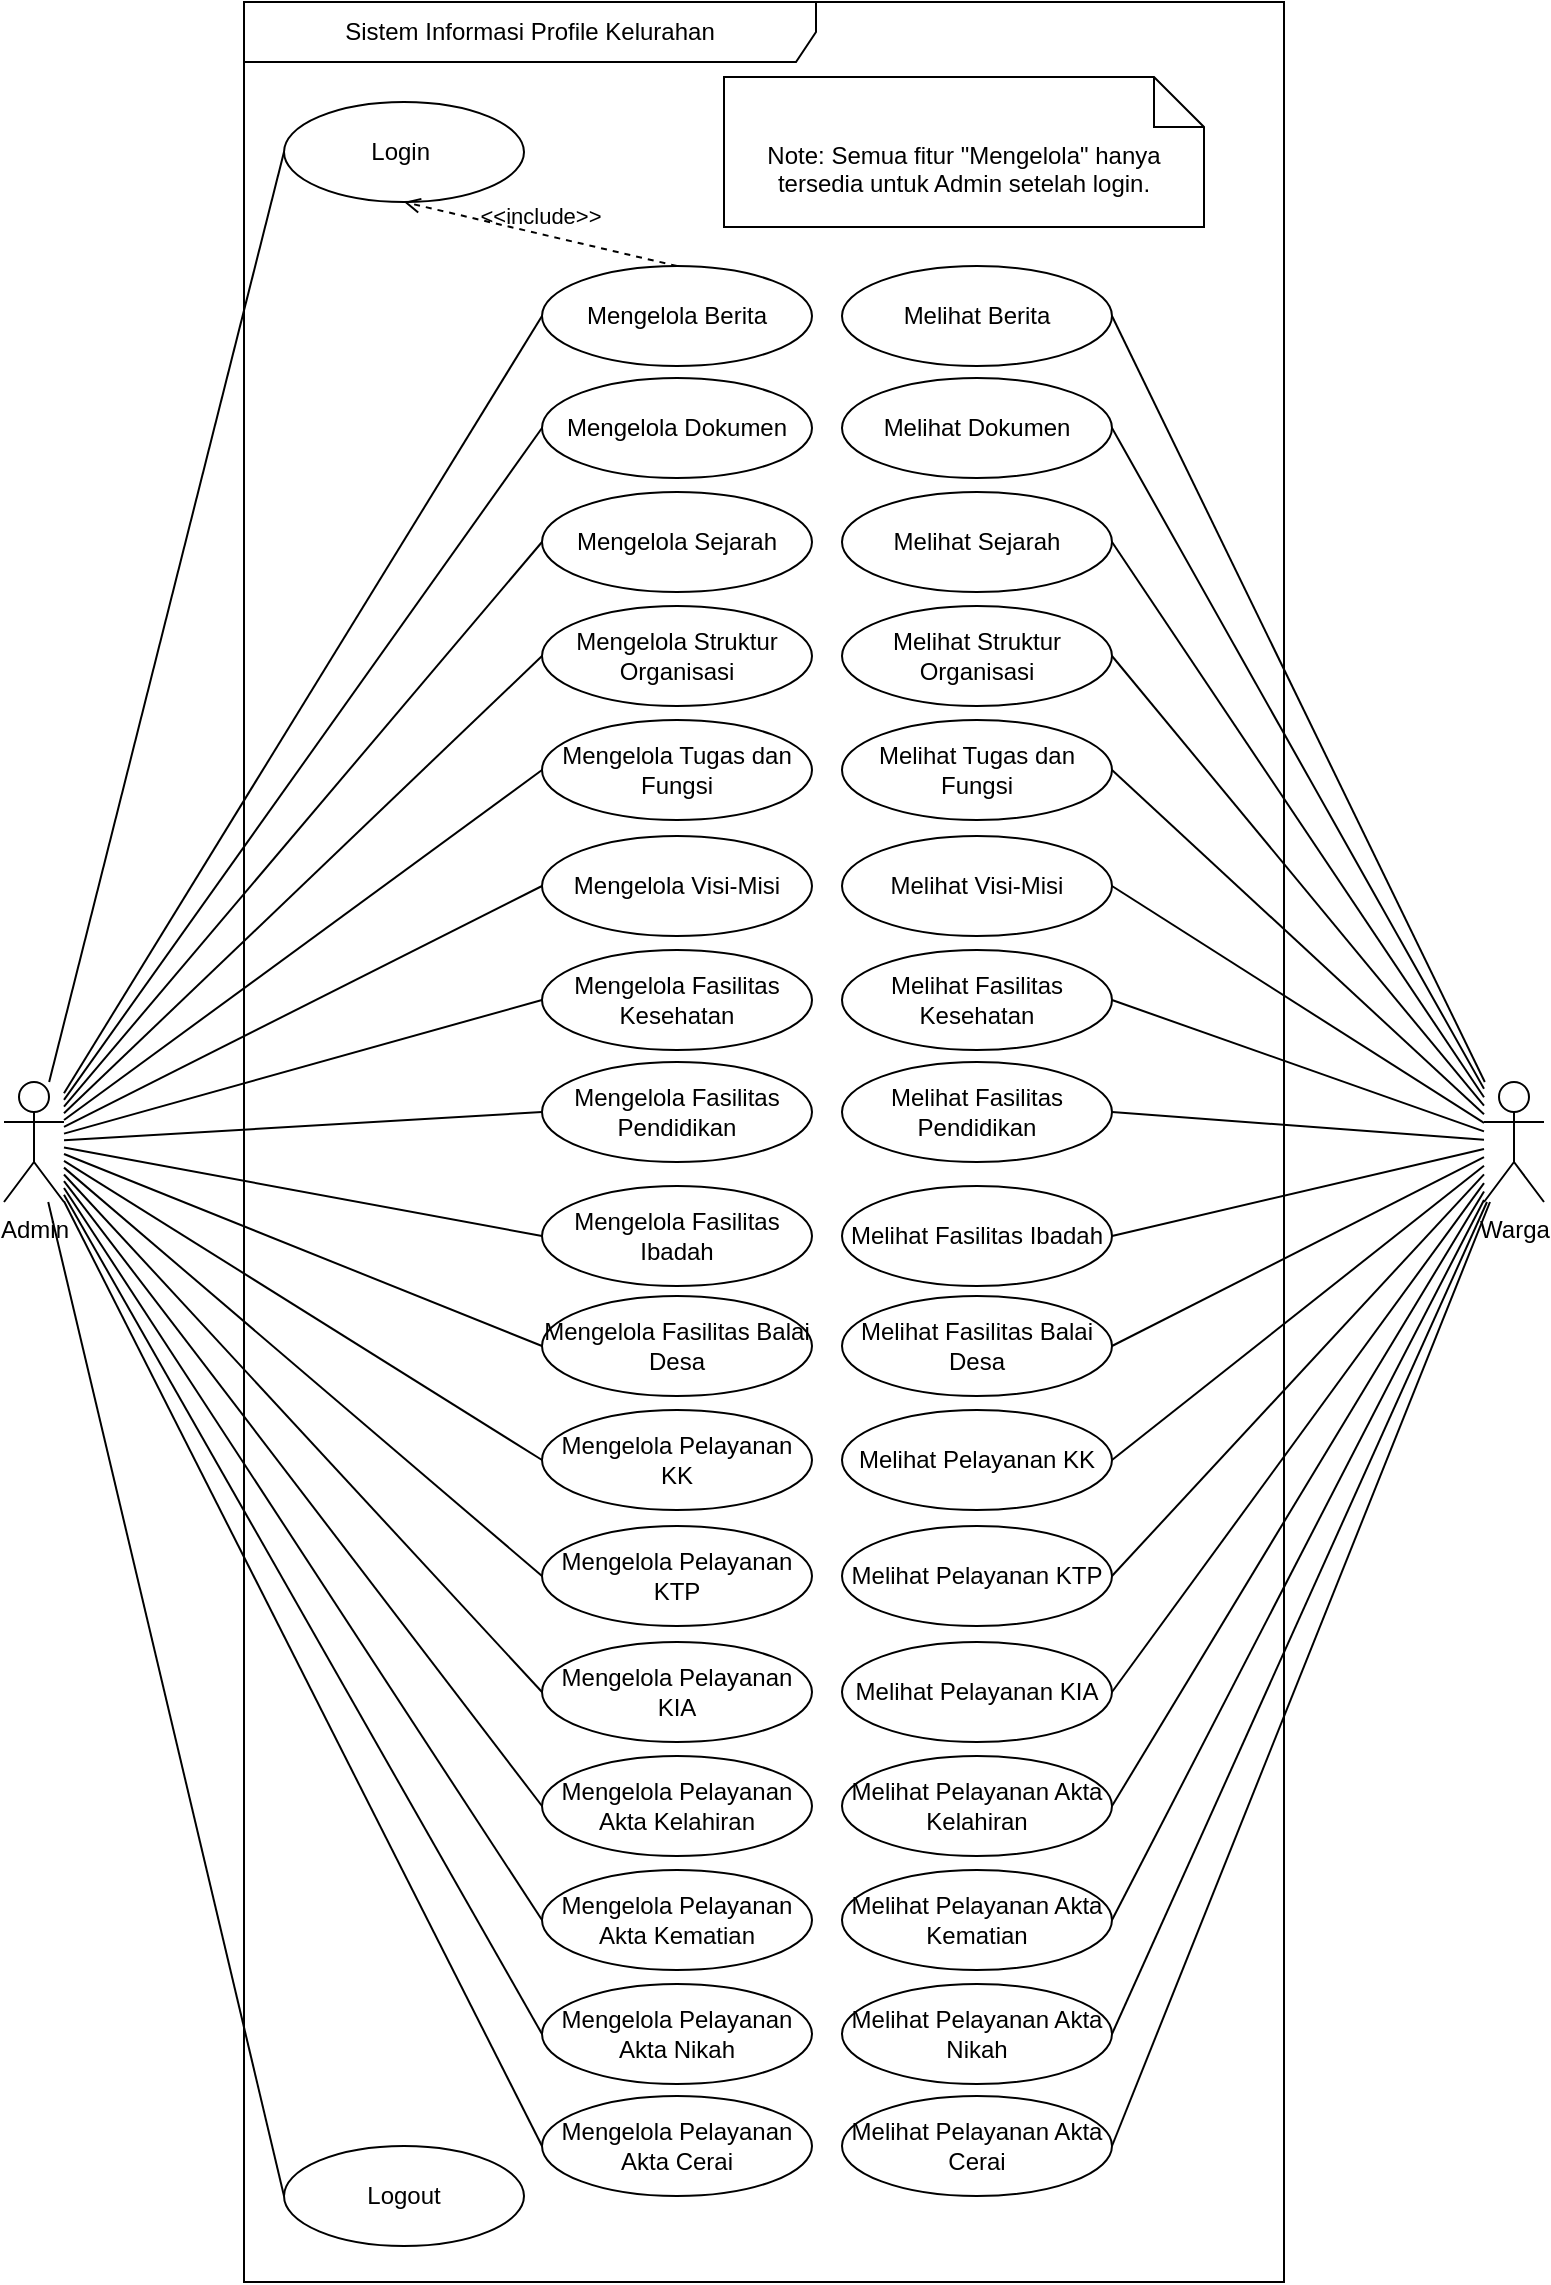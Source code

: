 <mxfile version="27.0.5">
  <diagram name="Page-1" id="7BG_9MMl67D-Zg5t4IsN">
    <mxGraphModel dx="715" dy="555" grid="1" gridSize="10" guides="1" tooltips="1" connect="1" arrows="1" fold="1" page="1" pageScale="1" pageWidth="827" pageHeight="1169" math="0" shadow="0">
      <root>
        <mxCell id="0" />
        <mxCell id="1" parent="0" />
        <mxCell id="yBawiFvi-VmqbqgV1zDL-3" value="Sistem Informasi Profile Kelurahan" style="shape=umlFrame;whiteSpace=wrap;html=1;pointerEvents=0;recursiveResize=0;container=1;collapsible=0;width=286;height=30;" parent="1" vertex="1">
          <mxGeometry x="160" y="10" width="520" height="1140" as="geometry" />
        </mxCell>
        <mxCell id="yBawiFvi-VmqbqgV1zDL-9" value="Mengelola Berita" style="ellipse;whiteSpace=wrap;html=1;" parent="yBawiFvi-VmqbqgV1zDL-3" vertex="1">
          <mxGeometry x="149" y="132" width="135" height="50" as="geometry" />
        </mxCell>
        <mxCell id="yBawiFvi-VmqbqgV1zDL-8" value="Login&amp;nbsp;" style="ellipse;whiteSpace=wrap;html=1;" parent="yBawiFvi-VmqbqgV1zDL-3" vertex="1">
          <mxGeometry x="20" y="50" width="120" height="50" as="geometry" />
        </mxCell>
        <mxCell id="yBawiFvi-VmqbqgV1zDL-11" value="Mengelola Dokumen" style="ellipse;whiteSpace=wrap;html=1;" parent="yBawiFvi-VmqbqgV1zDL-3" vertex="1">
          <mxGeometry x="149" y="188" width="135" height="50" as="geometry" />
        </mxCell>
        <mxCell id="ZJWMEAPo2UeiNjdtcSbl-29" value="Mengelola Sejarah" style="ellipse;whiteSpace=wrap;html=1;" parent="yBawiFvi-VmqbqgV1zDL-3" vertex="1">
          <mxGeometry x="149" y="245" width="135" height="50" as="geometry" />
        </mxCell>
        <mxCell id="ZJWMEAPo2UeiNjdtcSbl-30" value="Mengelola Struktur Organisasi" style="ellipse;whiteSpace=wrap;html=1;" parent="yBawiFvi-VmqbqgV1zDL-3" vertex="1">
          <mxGeometry x="149" y="302" width="135" height="50" as="geometry" />
        </mxCell>
        <mxCell id="ZJWMEAPo2UeiNjdtcSbl-31" value="Mengelola Tugas dan Fungsi" style="ellipse;whiteSpace=wrap;html=1;" parent="yBawiFvi-VmqbqgV1zDL-3" vertex="1">
          <mxGeometry x="149" y="359" width="135" height="50" as="geometry" />
        </mxCell>
        <mxCell id="ZJWMEAPo2UeiNjdtcSbl-32" value="Mengelola Visi-Misi" style="ellipse;whiteSpace=wrap;html=1;" parent="yBawiFvi-VmqbqgV1zDL-3" vertex="1">
          <mxGeometry x="149" y="417" width="135" height="50" as="geometry" />
        </mxCell>
        <mxCell id="ZJWMEAPo2UeiNjdtcSbl-43" value="Mengelola Fasilitas Kesehatan" style="ellipse;whiteSpace=wrap;html=1;" parent="yBawiFvi-VmqbqgV1zDL-3" vertex="1">
          <mxGeometry x="149" y="474" width="135" height="50" as="geometry" />
        </mxCell>
        <mxCell id="ZJWMEAPo2UeiNjdtcSbl-44" value="Mengelola Fasilitas Pendidikan" style="ellipse;whiteSpace=wrap;html=1;" parent="yBawiFvi-VmqbqgV1zDL-3" vertex="1">
          <mxGeometry x="149" y="530" width="135" height="50" as="geometry" />
        </mxCell>
        <mxCell id="ZJWMEAPo2UeiNjdtcSbl-45" value="Mengelola Fasilitas Ibadah" style="ellipse;whiteSpace=wrap;html=1;" parent="yBawiFvi-VmqbqgV1zDL-3" vertex="1">
          <mxGeometry x="149" y="592" width="135" height="50" as="geometry" />
        </mxCell>
        <mxCell id="ZJWMEAPo2UeiNjdtcSbl-46" value="Mengelola Fasilitas Balai D&lt;span style=&quot;background-color: transparent; color: light-dark(rgb(0, 0, 0), rgb(255, 255, 255));&quot;&gt;esa&lt;/span&gt;" style="ellipse;whiteSpace=wrap;html=1;" parent="yBawiFvi-VmqbqgV1zDL-3" vertex="1">
          <mxGeometry x="149" y="647" width="135" height="50" as="geometry" />
        </mxCell>
        <mxCell id="uD_IMk9ixZXh_opMw10s-1" value="Mengelola Pelayanan KK" style="ellipse;whiteSpace=wrap;html=1;" parent="yBawiFvi-VmqbqgV1zDL-3" vertex="1">
          <mxGeometry x="149" y="704" width="135" height="50" as="geometry" />
        </mxCell>
        <mxCell id="uD_IMk9ixZXh_opMw10s-2" value="Mengelola Pelayanan KTP" style="ellipse;whiteSpace=wrap;html=1;" parent="yBawiFvi-VmqbqgV1zDL-3" vertex="1">
          <mxGeometry x="149" y="762" width="135" height="50" as="geometry" />
        </mxCell>
        <mxCell id="uD_IMk9ixZXh_opMw10s-3" value="Mengelola Pelayanan KIA" style="ellipse;whiteSpace=wrap;html=1;" parent="yBawiFvi-VmqbqgV1zDL-3" vertex="1">
          <mxGeometry x="149" y="820" width="135" height="50" as="geometry" />
        </mxCell>
        <mxCell id="uD_IMk9ixZXh_opMw10s-4" value="Mengelola Pelayanan Akta Kelahiran" style="ellipse;whiteSpace=wrap;html=1;" parent="yBawiFvi-VmqbqgV1zDL-3" vertex="1">
          <mxGeometry x="149" y="877" width="135" height="50" as="geometry" />
        </mxCell>
        <mxCell id="uD_IMk9ixZXh_opMw10s-5" value="Mengelola Pelayanan Akta Kematian" style="ellipse;whiteSpace=wrap;html=1;" parent="yBawiFvi-VmqbqgV1zDL-3" vertex="1">
          <mxGeometry x="149" y="934" width="135" height="50" as="geometry" />
        </mxCell>
        <mxCell id="uD_IMk9ixZXh_opMw10s-6" value="Mengelola Pelayanan Akta Nikah" style="ellipse;whiteSpace=wrap;html=1;" parent="yBawiFvi-VmqbqgV1zDL-3" vertex="1">
          <mxGeometry x="149" y="991" width="135" height="50" as="geometry" />
        </mxCell>
        <mxCell id="uD_IMk9ixZXh_opMw10s-7" value="Mengelola Pelayanan Akta Cerai" style="ellipse;whiteSpace=wrap;html=1;" parent="yBawiFvi-VmqbqgV1zDL-3" vertex="1">
          <mxGeometry x="149" y="1047" width="135" height="50" as="geometry" />
        </mxCell>
        <mxCell id="uD_IMk9ixZXh_opMw10s-22" value="Melihat Berita" style="ellipse;whiteSpace=wrap;html=1;" parent="yBawiFvi-VmqbqgV1zDL-3" vertex="1">
          <mxGeometry x="299" y="132" width="135" height="50" as="geometry" />
        </mxCell>
        <mxCell id="uD_IMk9ixZXh_opMw10s-23" value="Melihat Dokumen" style="ellipse;whiteSpace=wrap;html=1;" parent="yBawiFvi-VmqbqgV1zDL-3" vertex="1">
          <mxGeometry x="299" y="188" width="135" height="50" as="geometry" />
        </mxCell>
        <mxCell id="uD_IMk9ixZXh_opMw10s-25" value="Melihat Sejarah" style="ellipse;whiteSpace=wrap;html=1;" parent="yBawiFvi-VmqbqgV1zDL-3" vertex="1">
          <mxGeometry x="299" y="245" width="135" height="50" as="geometry" />
        </mxCell>
        <mxCell id="uD_IMk9ixZXh_opMw10s-26" value="Melihat Struktur Organisasi" style="ellipse;whiteSpace=wrap;html=1;" parent="yBawiFvi-VmqbqgV1zDL-3" vertex="1">
          <mxGeometry x="299" y="302" width="135" height="50" as="geometry" />
        </mxCell>
        <mxCell id="uD_IMk9ixZXh_opMw10s-27" value="Melihat Tugas dan Fungsi" style="ellipse;whiteSpace=wrap;html=1;" parent="yBawiFvi-VmqbqgV1zDL-3" vertex="1">
          <mxGeometry x="299" y="359" width="135" height="50" as="geometry" />
        </mxCell>
        <mxCell id="uD_IMk9ixZXh_opMw10s-28" value="Melihat Visi-Misi" style="ellipse;whiteSpace=wrap;html=1;" parent="yBawiFvi-VmqbqgV1zDL-3" vertex="1">
          <mxGeometry x="299" y="417" width="135" height="50" as="geometry" />
        </mxCell>
        <mxCell id="uD_IMk9ixZXh_opMw10s-29" value="Melihat Fasilitas Kesehatan" style="ellipse;whiteSpace=wrap;html=1;" parent="yBawiFvi-VmqbqgV1zDL-3" vertex="1">
          <mxGeometry x="299" y="474" width="135" height="50" as="geometry" />
        </mxCell>
        <mxCell id="uD_IMk9ixZXh_opMw10s-30" value="Melihat Fasilitas Pendidikan" style="ellipse;whiteSpace=wrap;html=1;" parent="yBawiFvi-VmqbqgV1zDL-3" vertex="1">
          <mxGeometry x="299" y="530" width="135" height="50" as="geometry" />
        </mxCell>
        <mxCell id="uD_IMk9ixZXh_opMw10s-31" value="Melihat Fasilitas Ibadah" style="ellipse;whiteSpace=wrap;html=1;" parent="yBawiFvi-VmqbqgV1zDL-3" vertex="1">
          <mxGeometry x="299" y="592" width="135" height="50" as="geometry" />
        </mxCell>
        <mxCell id="uD_IMk9ixZXh_opMw10s-32" value="Melihat Fasilitas Balai D&lt;span style=&quot;background-color: transparent; color: light-dark(rgb(0, 0, 0), rgb(255, 255, 255));&quot;&gt;esa&lt;/span&gt;" style="ellipse;whiteSpace=wrap;html=1;" parent="yBawiFvi-VmqbqgV1zDL-3" vertex="1">
          <mxGeometry x="299" y="647" width="135" height="50" as="geometry" />
        </mxCell>
        <mxCell id="uD_IMk9ixZXh_opMw10s-33" value="Melihat Pelayanan KK" style="ellipse;whiteSpace=wrap;html=1;" parent="yBawiFvi-VmqbqgV1zDL-3" vertex="1">
          <mxGeometry x="299" y="704" width="135" height="50" as="geometry" />
        </mxCell>
        <mxCell id="uD_IMk9ixZXh_opMw10s-34" value="Melihat Pelayanan KTP" style="ellipse;whiteSpace=wrap;html=1;" parent="yBawiFvi-VmqbqgV1zDL-3" vertex="1">
          <mxGeometry x="299" y="762" width="135" height="50" as="geometry" />
        </mxCell>
        <mxCell id="uD_IMk9ixZXh_opMw10s-35" value="Melihat Pelayanan KIA" style="ellipse;whiteSpace=wrap;html=1;" parent="yBawiFvi-VmqbqgV1zDL-3" vertex="1">
          <mxGeometry x="299" y="820" width="135" height="50" as="geometry" />
        </mxCell>
        <mxCell id="uD_IMk9ixZXh_opMw10s-36" value="Melihat Pelayanan Akta Kelahiran" style="ellipse;whiteSpace=wrap;html=1;" parent="yBawiFvi-VmqbqgV1zDL-3" vertex="1">
          <mxGeometry x="299" y="877" width="135" height="50" as="geometry" />
        </mxCell>
        <mxCell id="uD_IMk9ixZXh_opMw10s-37" value="Melihat Pelayanan Akta Kematian" style="ellipse;whiteSpace=wrap;html=1;" parent="yBawiFvi-VmqbqgV1zDL-3" vertex="1">
          <mxGeometry x="299" y="934" width="135" height="50" as="geometry" />
        </mxCell>
        <mxCell id="uD_IMk9ixZXh_opMw10s-38" value="Melihat Pelayanan Akta Nikah" style="ellipse;whiteSpace=wrap;html=1;" parent="yBawiFvi-VmqbqgV1zDL-3" vertex="1">
          <mxGeometry x="299" y="991" width="135" height="50" as="geometry" />
        </mxCell>
        <mxCell id="uD_IMk9ixZXh_opMw10s-39" value="Melihat Pelayanan Akta Cerai" style="ellipse;whiteSpace=wrap;html=1;" parent="yBawiFvi-VmqbqgV1zDL-3" vertex="1">
          <mxGeometry x="299" y="1047" width="135" height="50" as="geometry" />
        </mxCell>
        <mxCell id="omfPy4NMd1juXIM22Tbs-6" value="Logout" style="ellipse;whiteSpace=wrap;html=1;" parent="yBawiFvi-VmqbqgV1zDL-3" vertex="1">
          <mxGeometry x="20" y="1072" width="120" height="50" as="geometry" />
        </mxCell>
        <mxCell id="omfPy4NMd1juXIM22Tbs-8" value="&amp;lt;&amp;lt;include&amp;gt;&amp;gt;" style="html=1;verticalAlign=bottom;labelBackgroundColor=none;endArrow=open;endFill=0;dashed=1;rounded=0;entryX=0.5;entryY=1;entryDx=0;entryDy=0;exitX=0.5;exitY=0;exitDx=0;exitDy=0;" parent="yBawiFvi-VmqbqgV1zDL-3" source="yBawiFvi-VmqbqgV1zDL-9" target="yBawiFvi-VmqbqgV1zDL-8" edge="1">
          <mxGeometry width="160" relative="1" as="geometry">
            <mxPoint x="20" y="180" as="sourcePoint" />
            <mxPoint x="180" y="180" as="targetPoint" />
          </mxGeometry>
        </mxCell>
        <mxCell id="omfPy4NMd1juXIM22Tbs-12" value="&lt;div&gt;Note: Semua fitur &quot;Mengelola&quot; hanya tersedia untuk Admin setelah login.&lt;/div&gt;&lt;div&gt;&lt;br&gt;&lt;/div&gt;" style="shape=note2;boundedLbl=1;whiteSpace=wrap;html=1;size=25;verticalAlign=top;align=center;" parent="yBawiFvi-VmqbqgV1zDL-3" vertex="1">
          <mxGeometry x="240" y="37.5" width="240" height="75" as="geometry" />
        </mxCell>
        <mxCell id="uD_IMk9ixZXh_opMw10s-61" style="rounded=0;orthogonalLoop=1;jettySize=auto;html=1;entryX=1;entryY=0.5;entryDx=0;entryDy=0;endArrow=none;startFill=0;" parent="1" source="yBawiFvi-VmqbqgV1zDL-13" target="uD_IMk9ixZXh_opMw10s-22" edge="1">
          <mxGeometry relative="1" as="geometry" />
        </mxCell>
        <mxCell id="uD_IMk9ixZXh_opMw10s-62" style="rounded=0;orthogonalLoop=1;jettySize=auto;html=1;entryX=1;entryY=0.5;entryDx=0;entryDy=0;endArrow=none;startFill=0;" parent="1" source="yBawiFvi-VmqbqgV1zDL-13" target="uD_IMk9ixZXh_opMw10s-23" edge="1">
          <mxGeometry relative="1" as="geometry" />
        </mxCell>
        <mxCell id="uD_IMk9ixZXh_opMw10s-63" style="rounded=0;orthogonalLoop=1;jettySize=auto;html=1;entryX=1;entryY=0.5;entryDx=0;entryDy=0;endArrow=none;startFill=0;" parent="1" source="yBawiFvi-VmqbqgV1zDL-13" target="uD_IMk9ixZXh_opMw10s-25" edge="1">
          <mxGeometry relative="1" as="geometry" />
        </mxCell>
        <mxCell id="uD_IMk9ixZXh_opMw10s-64" style="rounded=0;orthogonalLoop=1;jettySize=auto;html=1;entryX=1;entryY=0.5;entryDx=0;entryDy=0;endArrow=none;startFill=0;" parent="1" source="yBawiFvi-VmqbqgV1zDL-13" target="uD_IMk9ixZXh_opMw10s-26" edge="1">
          <mxGeometry relative="1" as="geometry" />
        </mxCell>
        <mxCell id="uD_IMk9ixZXh_opMw10s-65" style="rounded=0;orthogonalLoop=1;jettySize=auto;html=1;entryX=1;entryY=0.5;entryDx=0;entryDy=0;endArrow=none;startFill=0;" parent="1" source="yBawiFvi-VmqbqgV1zDL-13" target="uD_IMk9ixZXh_opMw10s-27" edge="1">
          <mxGeometry relative="1" as="geometry" />
        </mxCell>
        <mxCell id="uD_IMk9ixZXh_opMw10s-66" style="rounded=0;orthogonalLoop=1;jettySize=auto;html=1;entryX=1;entryY=0.5;entryDx=0;entryDy=0;endArrow=none;startFill=0;" parent="1" source="yBawiFvi-VmqbqgV1zDL-13" target="uD_IMk9ixZXh_opMw10s-28" edge="1">
          <mxGeometry relative="1" as="geometry" />
        </mxCell>
        <mxCell id="uD_IMk9ixZXh_opMw10s-67" style="rounded=0;orthogonalLoop=1;jettySize=auto;html=1;entryX=1;entryY=0.5;entryDx=0;entryDy=0;endArrow=none;startFill=0;" parent="1" source="yBawiFvi-VmqbqgV1zDL-13" target="uD_IMk9ixZXh_opMw10s-29" edge="1">
          <mxGeometry relative="1" as="geometry" />
        </mxCell>
        <mxCell id="uD_IMk9ixZXh_opMw10s-68" style="rounded=0;orthogonalLoop=1;jettySize=auto;html=1;entryX=1;entryY=0.5;entryDx=0;entryDy=0;endArrow=none;startFill=0;" parent="1" source="yBawiFvi-VmqbqgV1zDL-13" target="uD_IMk9ixZXh_opMw10s-30" edge="1">
          <mxGeometry relative="1" as="geometry" />
        </mxCell>
        <mxCell id="uD_IMk9ixZXh_opMw10s-69" style="rounded=0;orthogonalLoop=1;jettySize=auto;html=1;entryX=1;entryY=0.5;entryDx=0;entryDy=0;endArrow=none;startFill=0;" parent="1" source="yBawiFvi-VmqbqgV1zDL-13" target="uD_IMk9ixZXh_opMw10s-31" edge="1">
          <mxGeometry relative="1" as="geometry" />
        </mxCell>
        <mxCell id="uD_IMk9ixZXh_opMw10s-70" style="rounded=0;orthogonalLoop=1;jettySize=auto;html=1;entryX=1;entryY=0.5;entryDx=0;entryDy=0;endArrow=none;startFill=0;" parent="1" source="yBawiFvi-VmqbqgV1zDL-13" target="uD_IMk9ixZXh_opMw10s-32" edge="1">
          <mxGeometry relative="1" as="geometry" />
        </mxCell>
        <mxCell id="uD_IMk9ixZXh_opMw10s-71" style="rounded=0;orthogonalLoop=1;jettySize=auto;html=1;entryX=1;entryY=0.5;entryDx=0;entryDy=0;endArrow=none;startFill=0;" parent="1" source="yBawiFvi-VmqbqgV1zDL-13" target="uD_IMk9ixZXh_opMw10s-33" edge="1">
          <mxGeometry relative="1" as="geometry" />
        </mxCell>
        <mxCell id="uD_IMk9ixZXh_opMw10s-72" style="rounded=0;orthogonalLoop=1;jettySize=auto;html=1;entryX=1;entryY=0.5;entryDx=0;entryDy=0;endArrow=none;startFill=0;" parent="1" source="yBawiFvi-VmqbqgV1zDL-13" target="uD_IMk9ixZXh_opMw10s-34" edge="1">
          <mxGeometry relative="1" as="geometry" />
        </mxCell>
        <mxCell id="uD_IMk9ixZXh_opMw10s-73" style="rounded=0;orthogonalLoop=1;jettySize=auto;html=1;entryX=1;entryY=0.5;entryDx=0;entryDy=0;endArrow=none;startFill=0;" parent="1" source="yBawiFvi-VmqbqgV1zDL-13" target="uD_IMk9ixZXh_opMw10s-35" edge="1">
          <mxGeometry relative="1" as="geometry" />
        </mxCell>
        <mxCell id="uD_IMk9ixZXh_opMw10s-74" style="rounded=0;orthogonalLoop=1;jettySize=auto;html=1;entryX=1;entryY=0.5;entryDx=0;entryDy=0;endArrow=none;startFill=0;" parent="1" source="yBawiFvi-VmqbqgV1zDL-13" target="uD_IMk9ixZXh_opMw10s-36" edge="1">
          <mxGeometry relative="1" as="geometry" />
        </mxCell>
        <mxCell id="uD_IMk9ixZXh_opMw10s-75" style="rounded=0;orthogonalLoop=1;jettySize=auto;html=1;entryX=1;entryY=0.5;entryDx=0;entryDy=0;endArrow=none;startFill=0;" parent="1" source="yBawiFvi-VmqbqgV1zDL-13" target="uD_IMk9ixZXh_opMw10s-37" edge="1">
          <mxGeometry relative="1" as="geometry" />
        </mxCell>
        <mxCell id="uD_IMk9ixZXh_opMw10s-77" style="rounded=0;orthogonalLoop=1;jettySize=auto;html=1;entryX=1;entryY=0.5;entryDx=0;entryDy=0;endArrow=none;startFill=0;" parent="1" source="yBawiFvi-VmqbqgV1zDL-13" target="uD_IMk9ixZXh_opMw10s-38" edge="1">
          <mxGeometry relative="1" as="geometry" />
        </mxCell>
        <mxCell id="uD_IMk9ixZXh_opMw10s-78" style="rounded=0;orthogonalLoop=1;jettySize=auto;html=1;entryX=1;entryY=0.5;entryDx=0;entryDy=0;endArrow=none;startFill=0;" parent="1" source="yBawiFvi-VmqbqgV1zDL-13" target="uD_IMk9ixZXh_opMw10s-39" edge="1">
          <mxGeometry relative="1" as="geometry" />
        </mxCell>
        <mxCell id="yBawiFvi-VmqbqgV1zDL-13" value="Warga" style="shape=umlActor;verticalLabelPosition=bottom;verticalAlign=top;html=1;outlineConnect=0;" parent="1" vertex="1">
          <mxGeometry x="780" y="550" width="30" height="60" as="geometry" />
        </mxCell>
        <mxCell id="ZJWMEAPo2UeiNjdtcSbl-10" style="rounded=0;orthogonalLoop=1;jettySize=auto;html=1;entryX=0;entryY=0.5;entryDx=0;entryDy=0;endArrow=none;startFill=0;" parent="1" source="yBawiFvi-VmqbqgV1zDL-14" target="yBawiFvi-VmqbqgV1zDL-11" edge="1">
          <mxGeometry relative="1" as="geometry" />
        </mxCell>
        <mxCell id="ZJWMEAPo2UeiNjdtcSbl-34" style="rounded=0;orthogonalLoop=1;jettySize=auto;html=1;entryX=0;entryY=0.5;entryDx=0;entryDy=0;endArrow=none;startFill=0;" parent="1" source="yBawiFvi-VmqbqgV1zDL-14" target="ZJWMEAPo2UeiNjdtcSbl-29" edge="1">
          <mxGeometry relative="1" as="geometry" />
        </mxCell>
        <mxCell id="ZJWMEAPo2UeiNjdtcSbl-35" style="rounded=0;orthogonalLoop=1;jettySize=auto;html=1;entryX=0;entryY=0.5;entryDx=0;entryDy=0;endArrow=none;startFill=0;" parent="1" source="yBawiFvi-VmqbqgV1zDL-14" target="ZJWMEAPo2UeiNjdtcSbl-30" edge="1">
          <mxGeometry relative="1" as="geometry" />
        </mxCell>
        <mxCell id="ZJWMEAPo2UeiNjdtcSbl-36" style="rounded=0;orthogonalLoop=1;jettySize=auto;html=1;entryX=0;entryY=0.5;entryDx=0;entryDy=0;endArrow=none;startFill=0;" parent="1" source="yBawiFvi-VmqbqgV1zDL-14" target="ZJWMEAPo2UeiNjdtcSbl-31" edge="1">
          <mxGeometry relative="1" as="geometry" />
        </mxCell>
        <mxCell id="ZJWMEAPo2UeiNjdtcSbl-37" style="rounded=0;orthogonalLoop=1;jettySize=auto;html=1;entryX=0;entryY=0.5;entryDx=0;entryDy=0;endArrow=none;startFill=0;" parent="1" source="yBawiFvi-VmqbqgV1zDL-14" target="ZJWMEAPo2UeiNjdtcSbl-32" edge="1">
          <mxGeometry relative="1" as="geometry" />
        </mxCell>
        <mxCell id="ZJWMEAPo2UeiNjdtcSbl-47" style="rounded=0;orthogonalLoop=1;jettySize=auto;html=1;entryX=0;entryY=0.5;entryDx=0;entryDy=0;endArrow=none;startFill=0;" parent="1" source="yBawiFvi-VmqbqgV1zDL-14" target="ZJWMEAPo2UeiNjdtcSbl-43" edge="1">
          <mxGeometry relative="1" as="geometry" />
        </mxCell>
        <mxCell id="ZJWMEAPo2UeiNjdtcSbl-48" style="rounded=0;orthogonalLoop=1;jettySize=auto;html=1;entryX=0;entryY=0.5;entryDx=0;entryDy=0;endArrow=none;startFill=0;" parent="1" source="yBawiFvi-VmqbqgV1zDL-14" target="ZJWMEAPo2UeiNjdtcSbl-44" edge="1">
          <mxGeometry relative="1" as="geometry" />
        </mxCell>
        <mxCell id="ZJWMEAPo2UeiNjdtcSbl-49" style="rounded=0;orthogonalLoop=1;jettySize=auto;html=1;entryX=0;entryY=0.5;entryDx=0;entryDy=0;endArrow=none;startFill=0;" parent="1" source="yBawiFvi-VmqbqgV1zDL-14" target="ZJWMEAPo2UeiNjdtcSbl-45" edge="1">
          <mxGeometry relative="1" as="geometry" />
        </mxCell>
        <mxCell id="ZJWMEAPo2UeiNjdtcSbl-50" style="rounded=0;orthogonalLoop=1;jettySize=auto;html=1;entryX=0;entryY=0.5;entryDx=0;entryDy=0;endArrow=none;startFill=0;" parent="1" source="yBawiFvi-VmqbqgV1zDL-14" target="ZJWMEAPo2UeiNjdtcSbl-46" edge="1">
          <mxGeometry relative="1" as="geometry" />
        </mxCell>
        <mxCell id="uD_IMk9ixZXh_opMw10s-8" style="rounded=0;orthogonalLoop=1;jettySize=auto;html=1;entryX=0;entryY=0.5;entryDx=0;entryDy=0;endArrow=none;startFill=0;" parent="1" source="yBawiFvi-VmqbqgV1zDL-14" target="uD_IMk9ixZXh_opMw10s-1" edge="1">
          <mxGeometry relative="1" as="geometry" />
        </mxCell>
        <mxCell id="uD_IMk9ixZXh_opMw10s-9" style="rounded=0;orthogonalLoop=1;jettySize=auto;html=1;entryX=0;entryY=0.5;entryDx=0;entryDy=0;endArrow=none;startFill=0;" parent="1" source="yBawiFvi-VmqbqgV1zDL-14" target="uD_IMk9ixZXh_opMw10s-2" edge="1">
          <mxGeometry relative="1" as="geometry" />
        </mxCell>
        <mxCell id="uD_IMk9ixZXh_opMw10s-10" style="rounded=0;orthogonalLoop=1;jettySize=auto;html=1;entryX=0;entryY=0.5;entryDx=0;entryDy=0;endArrow=none;startFill=0;" parent="1" source="yBawiFvi-VmqbqgV1zDL-14" target="uD_IMk9ixZXh_opMw10s-3" edge="1">
          <mxGeometry relative="1" as="geometry" />
        </mxCell>
        <mxCell id="uD_IMk9ixZXh_opMw10s-11" style="rounded=0;orthogonalLoop=1;jettySize=auto;html=1;entryX=0;entryY=0.5;entryDx=0;entryDy=0;endArrow=none;startFill=0;" parent="1" source="yBawiFvi-VmqbqgV1zDL-14" target="uD_IMk9ixZXh_opMw10s-4" edge="1">
          <mxGeometry relative="1" as="geometry" />
        </mxCell>
        <mxCell id="uD_IMk9ixZXh_opMw10s-12" style="rounded=0;orthogonalLoop=1;jettySize=auto;html=1;entryX=0;entryY=0.5;entryDx=0;entryDy=0;endArrow=none;startFill=0;" parent="1" source="yBawiFvi-VmqbqgV1zDL-14" target="uD_IMk9ixZXh_opMw10s-5" edge="1">
          <mxGeometry relative="1" as="geometry" />
        </mxCell>
        <mxCell id="uD_IMk9ixZXh_opMw10s-13" style="rounded=0;orthogonalLoop=1;jettySize=auto;html=1;entryX=0;entryY=0.5;entryDx=0;entryDy=0;endArrow=none;startFill=0;" parent="1" source="yBawiFvi-VmqbqgV1zDL-14" target="uD_IMk9ixZXh_opMw10s-6" edge="1">
          <mxGeometry relative="1" as="geometry" />
        </mxCell>
        <mxCell id="uD_IMk9ixZXh_opMw10s-14" style="rounded=0;orthogonalLoop=1;jettySize=auto;html=1;entryX=0;entryY=0.5;entryDx=0;entryDy=0;endArrow=none;startFill=0;" parent="1" source="yBawiFvi-VmqbqgV1zDL-14" target="uD_IMk9ixZXh_opMw10s-7" edge="1">
          <mxGeometry relative="1" as="geometry" />
        </mxCell>
        <mxCell id="omfPy4NMd1juXIM22Tbs-7" style="rounded=0;orthogonalLoop=1;jettySize=auto;html=1;entryX=0;entryY=0.5;entryDx=0;entryDy=0;endArrow=none;startFill=0;" parent="1" source="yBawiFvi-VmqbqgV1zDL-14" target="omfPy4NMd1juXIM22Tbs-6" edge="1">
          <mxGeometry relative="1" as="geometry" />
        </mxCell>
        <mxCell id="yBawiFvi-VmqbqgV1zDL-14" value="Admin" style="shape=umlActor;verticalLabelPosition=bottom;verticalAlign=top;html=1;outlineConnect=0;" parent="1" vertex="1">
          <mxGeometry x="40" y="550" width="30" height="60" as="geometry" />
        </mxCell>
        <mxCell id="yBawiFvi-VmqbqgV1zDL-19" style="rounded=0;orthogonalLoop=1;jettySize=auto;html=1;entryX=0;entryY=0.5;entryDx=0;entryDy=0;endArrow=none;startFill=0;" parent="1" source="yBawiFvi-VmqbqgV1zDL-14" target="yBawiFvi-VmqbqgV1zDL-8" edge="1">
          <mxGeometry relative="1" as="geometry" />
        </mxCell>
        <mxCell id="yBawiFvi-VmqbqgV1zDL-20" style="rounded=0;orthogonalLoop=1;jettySize=auto;html=1;entryX=0;entryY=0.5;entryDx=0;entryDy=0;endArrow=none;startFill=0;" parent="1" source="yBawiFvi-VmqbqgV1zDL-14" target="yBawiFvi-VmqbqgV1zDL-9" edge="1">
          <mxGeometry relative="1" as="geometry" />
        </mxCell>
      </root>
    </mxGraphModel>
  </diagram>
</mxfile>
